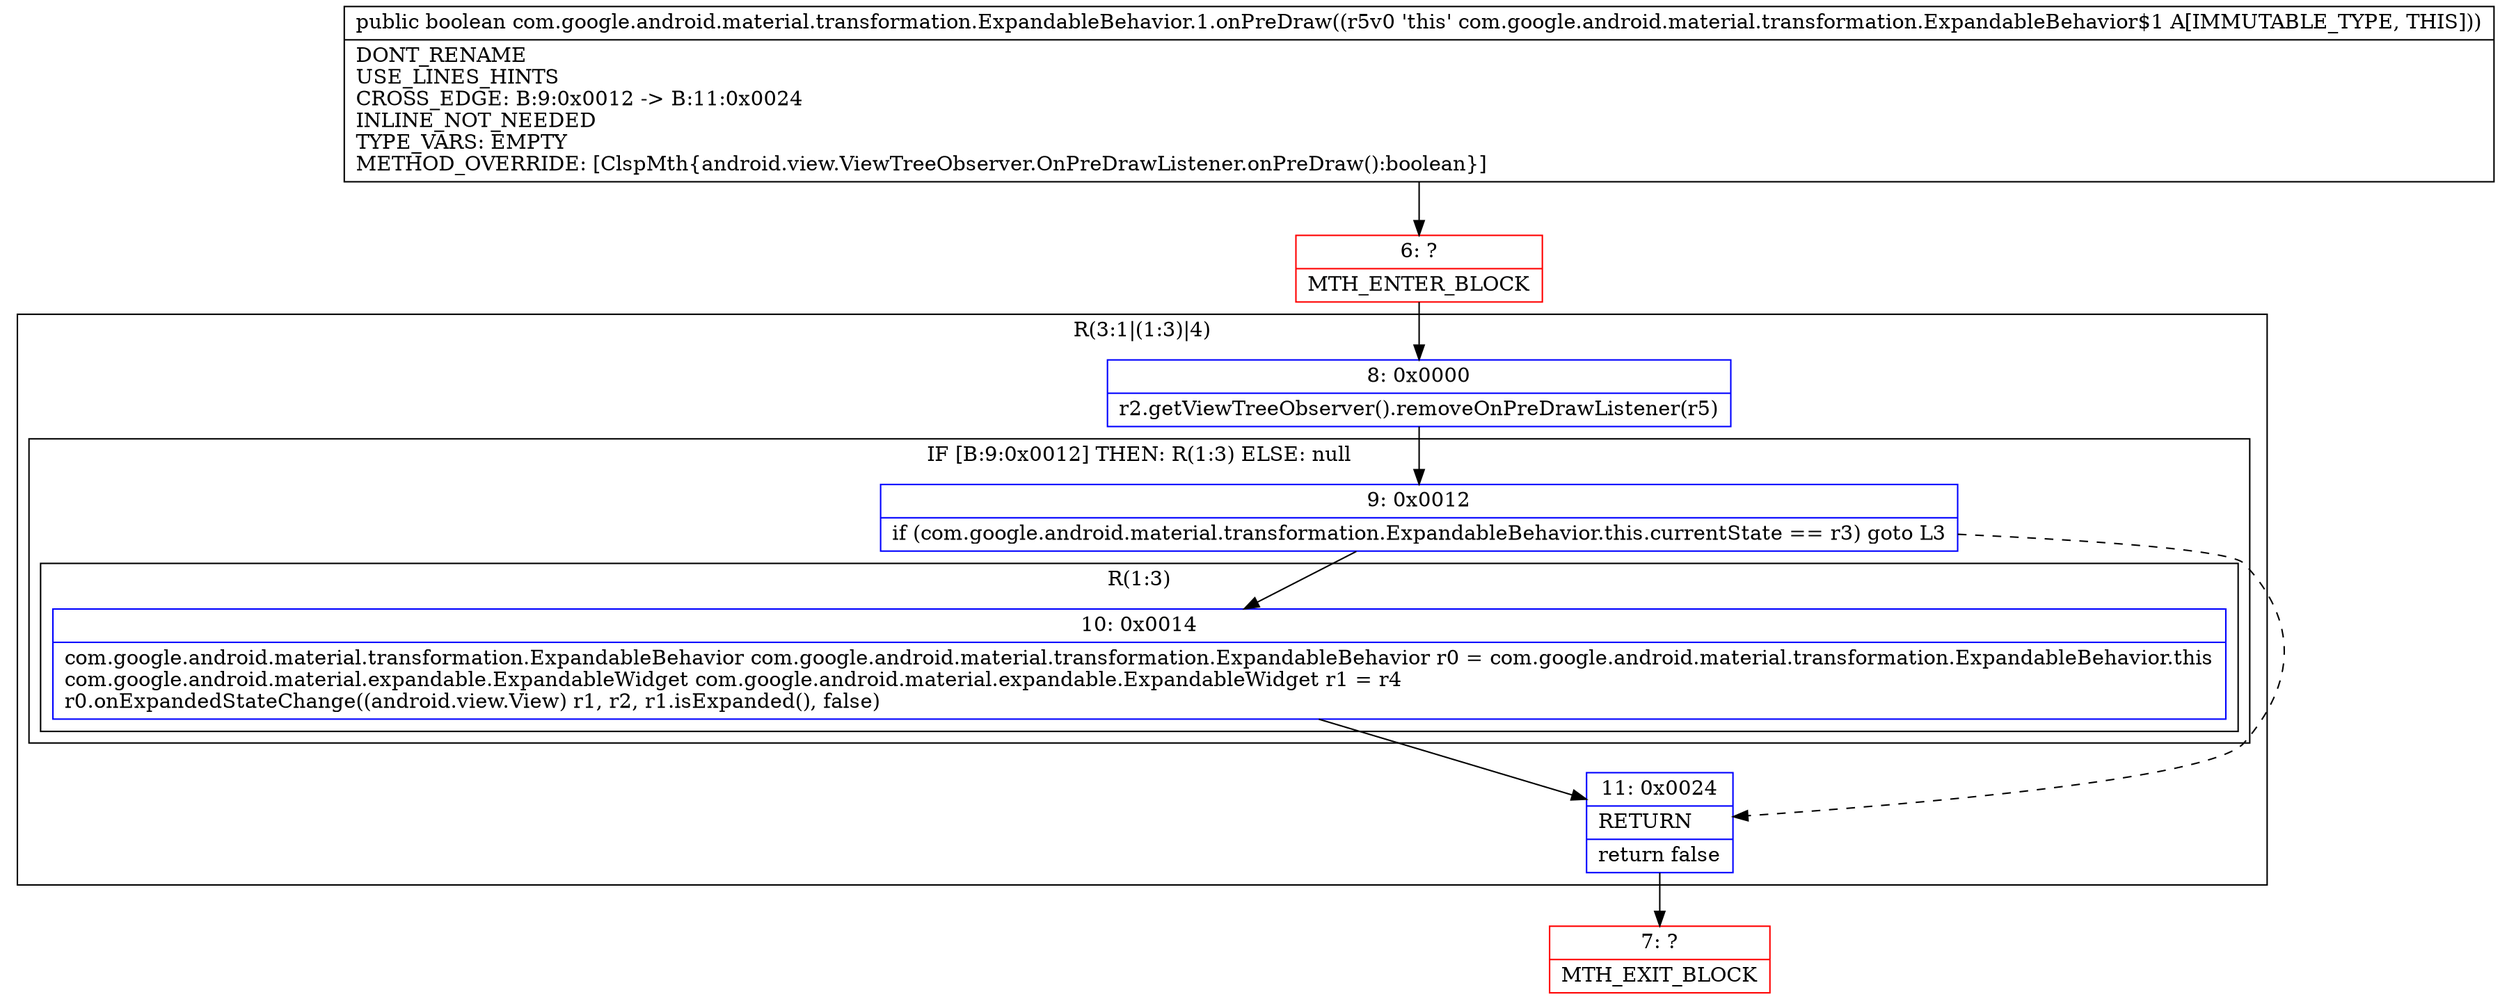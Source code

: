 digraph "CFG forcom.google.android.material.transformation.ExpandableBehavior.1.onPreDraw()Z" {
subgraph cluster_Region_1879123646 {
label = "R(3:1|(1:3)|4)";
node [shape=record,color=blue];
Node_8 [shape=record,label="{8\:\ 0x0000|r2.getViewTreeObserver().removeOnPreDrawListener(r5)\l}"];
subgraph cluster_IfRegion_2038216896 {
label = "IF [B:9:0x0012] THEN: R(1:3) ELSE: null";
node [shape=record,color=blue];
Node_9 [shape=record,label="{9\:\ 0x0012|if (com.google.android.material.transformation.ExpandableBehavior.this.currentState == r3) goto L3\l}"];
subgraph cluster_Region_94600364 {
label = "R(1:3)";
node [shape=record,color=blue];
Node_10 [shape=record,label="{10\:\ 0x0014|com.google.android.material.transformation.ExpandableBehavior com.google.android.material.transformation.ExpandableBehavior r0 = com.google.android.material.transformation.ExpandableBehavior.this\lcom.google.android.material.expandable.ExpandableWidget com.google.android.material.expandable.ExpandableWidget r1 = r4\lr0.onExpandedStateChange((android.view.View) r1, r2, r1.isExpanded(), false)\l}"];
}
}
Node_11 [shape=record,label="{11\:\ 0x0024|RETURN\l|return false\l}"];
}
Node_6 [shape=record,color=red,label="{6\:\ ?|MTH_ENTER_BLOCK\l}"];
Node_7 [shape=record,color=red,label="{7\:\ ?|MTH_EXIT_BLOCK\l}"];
MethodNode[shape=record,label="{public boolean com.google.android.material.transformation.ExpandableBehavior.1.onPreDraw((r5v0 'this' com.google.android.material.transformation.ExpandableBehavior$1 A[IMMUTABLE_TYPE, THIS]))  | DONT_RENAME\lUSE_LINES_HINTS\lCROSS_EDGE: B:9:0x0012 \-\> B:11:0x0024\lINLINE_NOT_NEEDED\lTYPE_VARS: EMPTY\lMETHOD_OVERRIDE: [ClspMth\{android.view.ViewTreeObserver.OnPreDrawListener.onPreDraw():boolean\}]\l}"];
MethodNode -> Node_6;Node_8 -> Node_9;
Node_9 -> Node_10;
Node_9 -> Node_11[style=dashed];
Node_10 -> Node_11;
Node_11 -> Node_7;
Node_6 -> Node_8;
}

